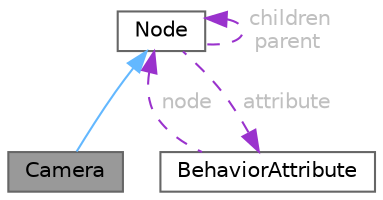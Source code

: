 digraph "Camera"
{
 // LATEX_PDF_SIZE
  bgcolor="transparent";
  edge [fontname=Helvetica,fontsize=10,labelfontname=Helvetica,labelfontsize=10];
  node [fontname=Helvetica,fontsize=10,shape=box,height=0.2,width=0.4];
  Node1 [id="Node000001",label="Camera",height=0.2,width=0.4,color="gray40", fillcolor="grey60", style="filled", fontcolor="black",tooltip="A structure to represent a camera with position and rotation in 3D space."];
  Node2 -> Node1 [id="edge1_Node000001_Node000002",dir="back",color="steelblue1",style="solid",tooltip=" "];
  Node2 [id="Node000002",label="Node",height=0.2,width=0.4,color="gray40", fillcolor="white", style="filled",URL="$classNode.html",tooltip="Represents a node in the tree structure."];
  Node2 -> Node2 [id="edge2_Node000002_Node000002",dir="back",color="darkorchid3",style="dashed",tooltip=" ",label=" children\nparent",fontcolor="grey" ];
  Node3 -> Node2 [id="edge3_Node000002_Node000003",dir="back",color="darkorchid3",style="dashed",tooltip=" ",label=" attribute",fontcolor="grey" ];
  Node3 [id="Node000003",label="BehaviorAttribute",height=0.2,width=0.4,color="gray40", fillcolor="white", style="filled",URL="$unionBehaviorAttribute.html",tooltip="Union representing different types of behavior attributes."];
  Node2 -> Node3 [id="edge4_Node000003_Node000002",dir="back",color="darkorchid3",style="dashed",tooltip=" ",label=" node",fontcolor="grey" ];
}
